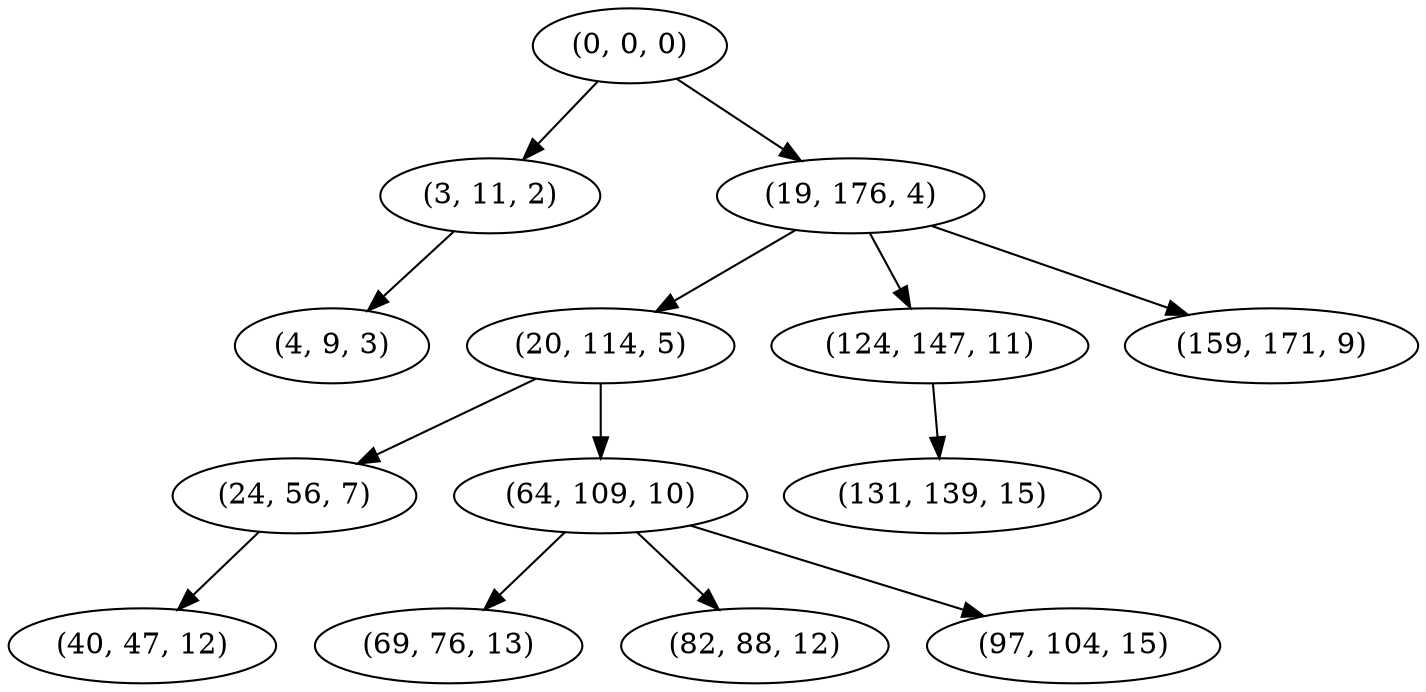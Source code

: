 digraph tree {
    "(0, 0, 0)";
    "(3, 11, 2)";
    "(4, 9, 3)";
    "(19, 176, 4)";
    "(20, 114, 5)";
    "(24, 56, 7)";
    "(40, 47, 12)";
    "(64, 109, 10)";
    "(69, 76, 13)";
    "(82, 88, 12)";
    "(97, 104, 15)";
    "(124, 147, 11)";
    "(131, 139, 15)";
    "(159, 171, 9)";
    "(0, 0, 0)" -> "(3, 11, 2)";
    "(0, 0, 0)" -> "(19, 176, 4)";
    "(3, 11, 2)" -> "(4, 9, 3)";
    "(19, 176, 4)" -> "(20, 114, 5)";
    "(19, 176, 4)" -> "(124, 147, 11)";
    "(19, 176, 4)" -> "(159, 171, 9)";
    "(20, 114, 5)" -> "(24, 56, 7)";
    "(20, 114, 5)" -> "(64, 109, 10)";
    "(24, 56, 7)" -> "(40, 47, 12)";
    "(64, 109, 10)" -> "(69, 76, 13)";
    "(64, 109, 10)" -> "(82, 88, 12)";
    "(64, 109, 10)" -> "(97, 104, 15)";
    "(124, 147, 11)" -> "(131, 139, 15)";
}
